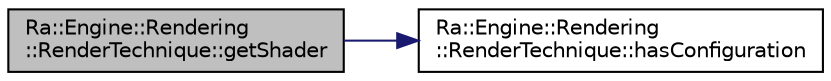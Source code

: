 digraph "Ra::Engine::Rendering::RenderTechnique::getShader"
{
 // INTERACTIVE_SVG=YES
 // LATEX_PDF_SIZE
  edge [fontname="Helvetica",fontsize="10",labelfontname="Helvetica",labelfontsize="10"];
  node [fontname="Helvetica",fontsize="10",shape=record];
  rankdir="LR";
  Node1 [label="Ra::Engine::Rendering\l::RenderTechnique::getShader",height=0.2,width=0.4,color="black", fillcolor="grey75", style="filled", fontcolor="black",tooltip=" "];
  Node1 -> Node2 [color="midnightblue",fontsize="10",style="solid",fontname="Helvetica"];
  Node2 [label="Ra::Engine::Rendering\l::RenderTechnique::hasConfiguration",height=0.2,width=0.4,color="black", fillcolor="white", style="filled",URL="$classRa_1_1Engine_1_1Rendering_1_1RenderTechnique.html#a80ed342917f6314ebe193cd311cfc8cd",tooltip=" "];
}
